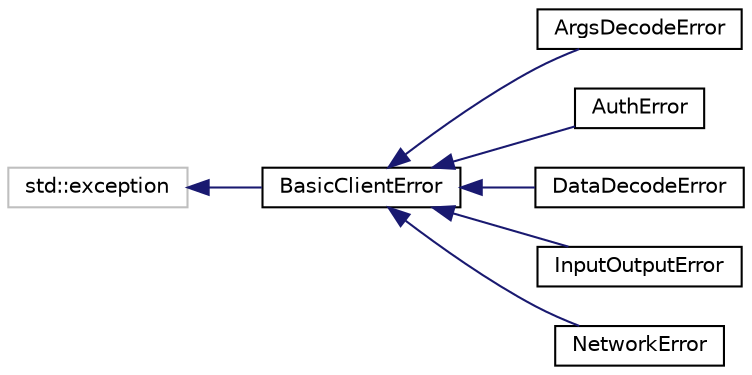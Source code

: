 digraph "Иерархия классов. Графический вид."
{
 // LATEX_PDF_SIZE
  edge [fontname="Helvetica",fontsize="10",labelfontname="Helvetica",labelfontsize="10"];
  node [fontname="Helvetica",fontsize="10",shape=record];
  rankdir="LR";
  Node0 [label="std::exception",height=0.2,width=0.4,color="grey75", fillcolor="white", style="filled",tooltip=" "];
  Node0 -> Node1 [dir="back",color="midnightblue",fontsize="10",style="solid",fontname="Helvetica"];
  Node1 [label="BasicClientError",height=0.2,width=0.4,color="black", fillcolor="white", style="filled",URL="$classBasicClientError.html",tooltip="Базовый класс для клиентских ошибок."];
  Node1 -> Node2 [dir="back",color="midnightblue",fontsize="10",style="solid",fontname="Helvetica"];
  Node2 [label="ArgsDecodeError",height=0.2,width=0.4,color="black", fillcolor="white", style="filled",URL="$classArgsDecodeError.html",tooltip=" "];
  Node1 -> Node3 [dir="back",color="midnightblue",fontsize="10",style="solid",fontname="Helvetica"];
  Node3 [label="AuthError",height=0.2,width=0.4,color="black", fillcolor="white", style="filled",URL="$classAuthError.html",tooltip=" "];
  Node1 -> Node4 [dir="back",color="midnightblue",fontsize="10",style="solid",fontname="Helvetica"];
  Node4 [label="DataDecodeError",height=0.2,width=0.4,color="black", fillcolor="white", style="filled",URL="$classDataDecodeError.html",tooltip=" "];
  Node1 -> Node5 [dir="back",color="midnightblue",fontsize="10",style="solid",fontname="Helvetica"];
  Node5 [label="InputOutputError",height=0.2,width=0.4,color="black", fillcolor="white", style="filled",URL="$classInputOutputError.html",tooltip=" "];
  Node1 -> Node6 [dir="back",color="midnightblue",fontsize="10",style="solid",fontname="Helvetica"];
  Node6 [label="NetworkError",height=0.2,width=0.4,color="black", fillcolor="white", style="filled",URL="$classNetworkError.html",tooltip=" "];
}
